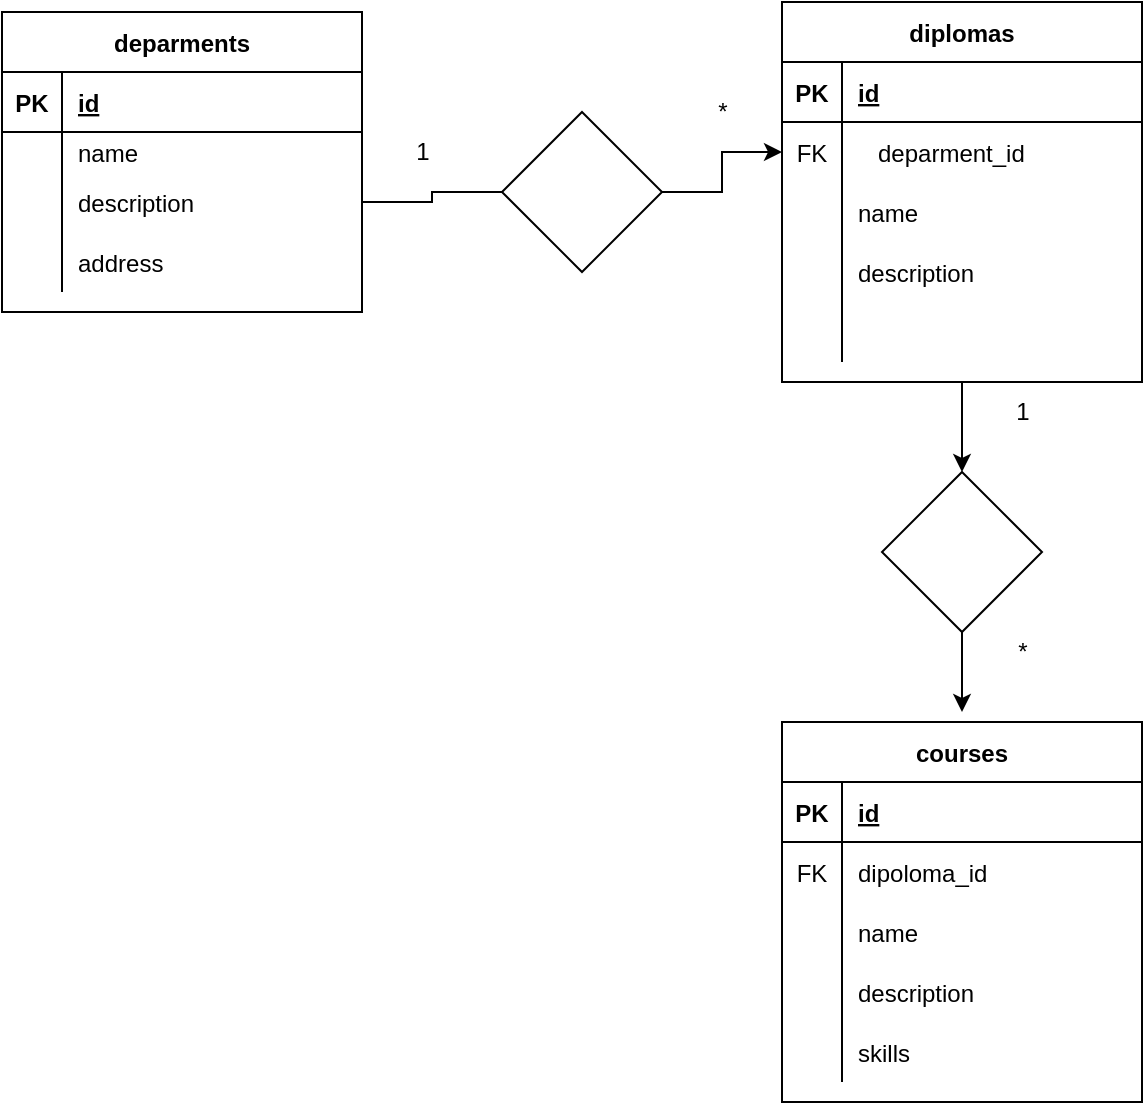<mxfile version="16.0.0" type="device"><diagram id="R2lEEEUBdFMjLlhIrx00" name="Page-1"><mxGraphModel dx="1038" dy="571" grid="1" gridSize="10" guides="1" tooltips="1" connect="1" arrows="1" fold="1" page="1" pageScale="1" pageWidth="850" pageHeight="1100" math="0" shadow="0" extFonts="Permanent Marker^https://fonts.googleapis.com/css?family=Permanent+Marker"><root><mxCell id="0"/><mxCell id="1" parent="0"/><mxCell id="ohKxGBRxjc9ZQ2NhLc9W-1" value="deparments" style="shape=table;startSize=30;container=1;collapsible=1;childLayout=tableLayout;fixedRows=1;rowLines=0;fontStyle=1;align=center;resizeLast=1;" vertex="1" parent="1"><mxGeometry x="60" y="100" width="180" height="150" as="geometry"/></mxCell><mxCell id="ohKxGBRxjc9ZQ2NhLc9W-2" value="" style="shape=partialRectangle;collapsible=0;dropTarget=0;pointerEvents=0;fillColor=none;top=0;left=0;bottom=1;right=0;points=[[0,0.5],[1,0.5]];portConstraint=eastwest;" vertex="1" parent="ohKxGBRxjc9ZQ2NhLc9W-1"><mxGeometry y="30" width="180" height="30" as="geometry"/></mxCell><mxCell id="ohKxGBRxjc9ZQ2NhLc9W-3" value="PK" style="shape=partialRectangle;connectable=0;fillColor=none;top=0;left=0;bottom=0;right=0;fontStyle=1;overflow=hidden;" vertex="1" parent="ohKxGBRxjc9ZQ2NhLc9W-2"><mxGeometry width="30" height="30" as="geometry"><mxRectangle width="30" height="30" as="alternateBounds"/></mxGeometry></mxCell><mxCell id="ohKxGBRxjc9ZQ2NhLc9W-4" value="id" style="shape=partialRectangle;connectable=0;fillColor=none;top=0;left=0;bottom=0;right=0;align=left;spacingLeft=6;fontStyle=5;overflow=hidden;" vertex="1" parent="ohKxGBRxjc9ZQ2NhLc9W-2"><mxGeometry x="30" width="150" height="30" as="geometry"><mxRectangle width="150" height="30" as="alternateBounds"/></mxGeometry></mxCell><mxCell id="ohKxGBRxjc9ZQ2NhLc9W-5" value="" style="shape=partialRectangle;collapsible=0;dropTarget=0;pointerEvents=0;fillColor=none;top=0;left=0;bottom=0;right=0;points=[[0,0.5],[1,0.5]];portConstraint=eastwest;" vertex="1" parent="ohKxGBRxjc9ZQ2NhLc9W-1"><mxGeometry y="60" width="180" height="20" as="geometry"/></mxCell><mxCell id="ohKxGBRxjc9ZQ2NhLc9W-6" value="" style="shape=partialRectangle;connectable=0;fillColor=none;top=0;left=0;bottom=0;right=0;editable=1;overflow=hidden;" vertex="1" parent="ohKxGBRxjc9ZQ2NhLc9W-5"><mxGeometry width="30" height="20" as="geometry"><mxRectangle width="30" height="20" as="alternateBounds"/></mxGeometry></mxCell><mxCell id="ohKxGBRxjc9ZQ2NhLc9W-7" value="name" style="shape=partialRectangle;connectable=0;fillColor=none;top=0;left=0;bottom=0;right=0;align=left;spacingLeft=6;overflow=hidden;" vertex="1" parent="ohKxGBRxjc9ZQ2NhLc9W-5"><mxGeometry x="30" width="150" height="20" as="geometry"><mxRectangle width="150" height="20" as="alternateBounds"/></mxGeometry></mxCell><mxCell id="ohKxGBRxjc9ZQ2NhLc9W-8" value="" style="shape=partialRectangle;collapsible=0;dropTarget=0;pointerEvents=0;fillColor=none;top=0;left=0;bottom=0;right=0;points=[[0,0.5],[1,0.5]];portConstraint=eastwest;" vertex="1" parent="ohKxGBRxjc9ZQ2NhLc9W-1"><mxGeometry y="80" width="180" height="30" as="geometry"/></mxCell><mxCell id="ohKxGBRxjc9ZQ2NhLc9W-9" value="" style="shape=partialRectangle;connectable=0;fillColor=none;top=0;left=0;bottom=0;right=0;editable=1;overflow=hidden;" vertex="1" parent="ohKxGBRxjc9ZQ2NhLc9W-8"><mxGeometry width="30" height="30" as="geometry"><mxRectangle width="30" height="30" as="alternateBounds"/></mxGeometry></mxCell><mxCell id="ohKxGBRxjc9ZQ2NhLc9W-10" value="description" style="shape=partialRectangle;connectable=0;fillColor=none;top=0;left=0;bottom=0;right=0;align=left;spacingLeft=6;overflow=hidden;" vertex="1" parent="ohKxGBRxjc9ZQ2NhLc9W-8"><mxGeometry x="30" width="150" height="30" as="geometry"><mxRectangle width="150" height="30" as="alternateBounds"/></mxGeometry></mxCell><mxCell id="ohKxGBRxjc9ZQ2NhLc9W-11" value="" style="shape=partialRectangle;collapsible=0;dropTarget=0;pointerEvents=0;fillColor=none;top=0;left=0;bottom=0;right=0;points=[[0,0.5],[1,0.5]];portConstraint=eastwest;" vertex="1" parent="ohKxGBRxjc9ZQ2NhLc9W-1"><mxGeometry y="110" width="180" height="30" as="geometry"/></mxCell><mxCell id="ohKxGBRxjc9ZQ2NhLc9W-12" value="" style="shape=partialRectangle;connectable=0;fillColor=none;top=0;left=0;bottom=0;right=0;editable=1;overflow=hidden;" vertex="1" parent="ohKxGBRxjc9ZQ2NhLc9W-11"><mxGeometry width="30" height="30" as="geometry"><mxRectangle width="30" height="30" as="alternateBounds"/></mxGeometry></mxCell><mxCell id="ohKxGBRxjc9ZQ2NhLc9W-13" value="address" style="shape=partialRectangle;connectable=0;fillColor=none;top=0;left=0;bottom=0;right=0;align=left;spacingLeft=6;overflow=hidden;" vertex="1" parent="ohKxGBRxjc9ZQ2NhLc9W-11"><mxGeometry x="30" width="150" height="30" as="geometry"><mxRectangle width="150" height="30" as="alternateBounds"/></mxGeometry></mxCell><mxCell id="ohKxGBRxjc9ZQ2NhLc9W-51" style="edgeStyle=orthogonalEdgeStyle;rounded=0;orthogonalLoop=1;jettySize=auto;html=1;" edge="1" parent="1" source="ohKxGBRxjc9ZQ2NhLc9W-14" target="ohKxGBRxjc9ZQ2NhLc9W-52"><mxGeometry relative="1" as="geometry"><mxPoint x="540" y="450" as="targetPoint"/></mxGeometry></mxCell><mxCell id="ohKxGBRxjc9ZQ2NhLc9W-14" value="diplomas" style="shape=table;startSize=30;container=1;collapsible=1;childLayout=tableLayout;fixedRows=1;rowLines=0;fontStyle=1;align=center;resizeLast=1;" vertex="1" parent="1"><mxGeometry x="450" y="95" width="180" height="190" as="geometry"/></mxCell><mxCell id="ohKxGBRxjc9ZQ2NhLc9W-15" value="" style="shape=partialRectangle;collapsible=0;dropTarget=0;pointerEvents=0;fillColor=none;top=0;left=0;bottom=1;right=0;points=[[0,0.5],[1,0.5]];portConstraint=eastwest;" vertex="1" parent="ohKxGBRxjc9ZQ2NhLc9W-14"><mxGeometry y="30" width="180" height="30" as="geometry"/></mxCell><mxCell id="ohKxGBRxjc9ZQ2NhLc9W-16" value="PK" style="shape=partialRectangle;connectable=0;fillColor=none;top=0;left=0;bottom=0;right=0;fontStyle=1;overflow=hidden;" vertex="1" parent="ohKxGBRxjc9ZQ2NhLc9W-15"><mxGeometry width="30" height="30" as="geometry"><mxRectangle width="30" height="30" as="alternateBounds"/></mxGeometry></mxCell><mxCell id="ohKxGBRxjc9ZQ2NhLc9W-17" value="id" style="shape=partialRectangle;connectable=0;fillColor=none;top=0;left=0;bottom=0;right=0;align=left;spacingLeft=6;fontStyle=5;overflow=hidden;" vertex="1" parent="ohKxGBRxjc9ZQ2NhLc9W-15"><mxGeometry x="30" width="150" height="30" as="geometry"><mxRectangle width="150" height="30" as="alternateBounds"/></mxGeometry></mxCell><mxCell id="ohKxGBRxjc9ZQ2NhLc9W-27" value="" style="shape=partialRectangle;collapsible=0;dropTarget=0;pointerEvents=0;fillColor=none;top=0;left=0;bottom=0;right=0;points=[[0,0.5],[1,0.5]];portConstraint=eastwest;" vertex="1" parent="ohKxGBRxjc9ZQ2NhLc9W-14"><mxGeometry y="60" width="180" height="30" as="geometry"/></mxCell><mxCell id="ohKxGBRxjc9ZQ2NhLc9W-28" value="FK" style="shape=partialRectangle;connectable=0;fillColor=none;top=0;left=0;bottom=0;right=0;editable=1;overflow=hidden;" vertex="1" parent="ohKxGBRxjc9ZQ2NhLc9W-27"><mxGeometry width="30" height="30" as="geometry"><mxRectangle width="30" height="30" as="alternateBounds"/></mxGeometry></mxCell><mxCell id="ohKxGBRxjc9ZQ2NhLc9W-29" value="   deparment_id" style="shape=partialRectangle;connectable=0;fillColor=none;top=0;left=0;bottom=0;right=0;align=left;spacingLeft=6;overflow=hidden;" vertex="1" parent="ohKxGBRxjc9ZQ2NhLc9W-27"><mxGeometry x="30" width="150" height="30" as="geometry"><mxRectangle width="150" height="30" as="alternateBounds"/></mxGeometry></mxCell><mxCell id="ohKxGBRxjc9ZQ2NhLc9W-18" value="" style="shape=partialRectangle;collapsible=0;dropTarget=0;pointerEvents=0;fillColor=none;top=0;left=0;bottom=0;right=0;points=[[0,0.5],[1,0.5]];portConstraint=eastwest;" vertex="1" parent="ohKxGBRxjc9ZQ2NhLc9W-14"><mxGeometry y="90" width="180" height="30" as="geometry"/></mxCell><mxCell id="ohKxGBRxjc9ZQ2NhLc9W-19" value="" style="shape=partialRectangle;connectable=0;fillColor=none;top=0;left=0;bottom=0;right=0;editable=1;overflow=hidden;" vertex="1" parent="ohKxGBRxjc9ZQ2NhLc9W-18"><mxGeometry width="30" height="30" as="geometry"><mxRectangle width="30" height="30" as="alternateBounds"/></mxGeometry></mxCell><mxCell id="ohKxGBRxjc9ZQ2NhLc9W-20" value="name" style="shape=partialRectangle;connectable=0;fillColor=none;top=0;left=0;bottom=0;right=0;align=left;spacingLeft=6;overflow=hidden;" vertex="1" parent="ohKxGBRxjc9ZQ2NhLc9W-18"><mxGeometry x="30" width="150" height="30" as="geometry"><mxRectangle width="150" height="30" as="alternateBounds"/></mxGeometry></mxCell><mxCell id="ohKxGBRxjc9ZQ2NhLc9W-21" value="" style="shape=partialRectangle;collapsible=0;dropTarget=0;pointerEvents=0;fillColor=none;top=0;left=0;bottom=0;right=0;points=[[0,0.5],[1,0.5]];portConstraint=eastwest;" vertex="1" parent="ohKxGBRxjc9ZQ2NhLc9W-14"><mxGeometry y="120" width="180" height="30" as="geometry"/></mxCell><mxCell id="ohKxGBRxjc9ZQ2NhLc9W-22" value="" style="shape=partialRectangle;connectable=0;fillColor=none;top=0;left=0;bottom=0;right=0;editable=1;overflow=hidden;" vertex="1" parent="ohKxGBRxjc9ZQ2NhLc9W-21"><mxGeometry width="30" height="30" as="geometry"><mxRectangle width="30" height="30" as="alternateBounds"/></mxGeometry></mxCell><mxCell id="ohKxGBRxjc9ZQ2NhLc9W-23" value="description" style="shape=partialRectangle;connectable=0;fillColor=none;top=0;left=0;bottom=0;right=0;align=left;spacingLeft=6;overflow=hidden;" vertex="1" parent="ohKxGBRxjc9ZQ2NhLc9W-21"><mxGeometry x="30" width="150" height="30" as="geometry"><mxRectangle width="150" height="30" as="alternateBounds"/></mxGeometry></mxCell><mxCell id="ohKxGBRxjc9ZQ2NhLc9W-24" value="" style="shape=partialRectangle;collapsible=0;dropTarget=0;pointerEvents=0;fillColor=none;top=0;left=0;bottom=0;right=0;points=[[0,0.5],[1,0.5]];portConstraint=eastwest;" vertex="1" parent="ohKxGBRxjc9ZQ2NhLc9W-14"><mxGeometry y="150" width="180" height="30" as="geometry"/></mxCell><mxCell id="ohKxGBRxjc9ZQ2NhLc9W-25" value="" style="shape=partialRectangle;connectable=0;fillColor=none;top=0;left=0;bottom=0;right=0;editable=1;overflow=hidden;" vertex="1" parent="ohKxGBRxjc9ZQ2NhLc9W-24"><mxGeometry width="30" height="30" as="geometry"><mxRectangle width="30" height="30" as="alternateBounds"/></mxGeometry></mxCell><mxCell id="ohKxGBRxjc9ZQ2NhLc9W-26" value="" style="shape=partialRectangle;connectable=0;fillColor=none;top=0;left=0;bottom=0;right=0;align=left;spacingLeft=6;overflow=hidden;" vertex="1" parent="ohKxGBRxjc9ZQ2NhLc9W-24"><mxGeometry x="30" width="150" height="30" as="geometry"><mxRectangle width="150" height="30" as="alternateBounds"/></mxGeometry></mxCell><mxCell id="ohKxGBRxjc9ZQ2NhLc9W-30" style="edgeStyle=orthogonalEdgeStyle;rounded=0;orthogonalLoop=1;jettySize=auto;html=1;entryX=0;entryY=0.5;entryDx=0;entryDy=0;startArrow=none;" edge="1" parent="1" source="ohKxGBRxjc9ZQ2NhLc9W-31" target="ohKxGBRxjc9ZQ2NhLc9W-27"><mxGeometry relative="1" as="geometry"/></mxCell><mxCell id="ohKxGBRxjc9ZQ2NhLc9W-31" value="" style="rhombus;whiteSpace=wrap;html=1;" vertex="1" parent="1"><mxGeometry x="310" y="150" width="80" height="80" as="geometry"/></mxCell><mxCell id="ohKxGBRxjc9ZQ2NhLc9W-32" value="" style="edgeStyle=orthogonalEdgeStyle;rounded=0;orthogonalLoop=1;jettySize=auto;html=1;entryX=0;entryY=0.5;entryDx=0;entryDy=0;endArrow=none;" edge="1" parent="1" source="ohKxGBRxjc9ZQ2NhLc9W-8" target="ohKxGBRxjc9ZQ2NhLc9W-31"><mxGeometry relative="1" as="geometry"><mxPoint x="240" y="195" as="sourcePoint"/><mxPoint x="450" y="170" as="targetPoint"/></mxGeometry></mxCell><mxCell id="ohKxGBRxjc9ZQ2NhLc9W-33" value="1" style="text;html=1;resizable=0;autosize=1;align=center;verticalAlign=middle;points=[];fillColor=none;strokeColor=none;rounded=0;" vertex="1" parent="1"><mxGeometry x="260" y="160" width="20" height="20" as="geometry"/></mxCell><mxCell id="ohKxGBRxjc9ZQ2NhLc9W-34" value="*" style="text;html=1;resizable=0;autosize=1;align=center;verticalAlign=middle;points=[];fillColor=none;strokeColor=none;rounded=0;" vertex="1" parent="1"><mxGeometry x="410" y="140" width="20" height="20" as="geometry"/></mxCell><mxCell id="ohKxGBRxjc9ZQ2NhLc9W-35" value="courses" style="shape=table;startSize=30;container=1;collapsible=1;childLayout=tableLayout;fixedRows=1;rowLines=0;fontStyle=1;align=center;resizeLast=1;" vertex="1" parent="1"><mxGeometry x="450" y="455" width="180" height="190" as="geometry"/></mxCell><mxCell id="ohKxGBRxjc9ZQ2NhLc9W-36" value="" style="shape=partialRectangle;collapsible=0;dropTarget=0;pointerEvents=0;fillColor=none;top=0;left=0;bottom=1;right=0;points=[[0,0.5],[1,0.5]];portConstraint=eastwest;" vertex="1" parent="ohKxGBRxjc9ZQ2NhLc9W-35"><mxGeometry y="30" width="180" height="30" as="geometry"/></mxCell><mxCell id="ohKxGBRxjc9ZQ2NhLc9W-37" value="PK" style="shape=partialRectangle;connectable=0;fillColor=none;top=0;left=0;bottom=0;right=0;fontStyle=1;overflow=hidden;" vertex="1" parent="ohKxGBRxjc9ZQ2NhLc9W-36"><mxGeometry width="30" height="30" as="geometry"><mxRectangle width="30" height="30" as="alternateBounds"/></mxGeometry></mxCell><mxCell id="ohKxGBRxjc9ZQ2NhLc9W-38" value="id" style="shape=partialRectangle;connectable=0;fillColor=none;top=0;left=0;bottom=0;right=0;align=left;spacingLeft=6;fontStyle=5;overflow=hidden;" vertex="1" parent="ohKxGBRxjc9ZQ2NhLc9W-36"><mxGeometry x="30" width="150" height="30" as="geometry"><mxRectangle width="150" height="30" as="alternateBounds"/></mxGeometry></mxCell><mxCell id="ohKxGBRxjc9ZQ2NhLc9W-48" value="" style="shape=partialRectangle;collapsible=0;dropTarget=0;pointerEvents=0;fillColor=none;top=0;left=0;bottom=0;right=0;points=[[0,0.5],[1,0.5]];portConstraint=eastwest;" vertex="1" parent="ohKxGBRxjc9ZQ2NhLc9W-35"><mxGeometry y="60" width="180" height="30" as="geometry"/></mxCell><mxCell id="ohKxGBRxjc9ZQ2NhLc9W-49" value="FK" style="shape=partialRectangle;connectable=0;fillColor=none;top=0;left=0;bottom=0;right=0;editable=1;overflow=hidden;" vertex="1" parent="ohKxGBRxjc9ZQ2NhLc9W-48"><mxGeometry width="30" height="30" as="geometry"><mxRectangle width="30" height="30" as="alternateBounds"/></mxGeometry></mxCell><mxCell id="ohKxGBRxjc9ZQ2NhLc9W-50" value="dipoloma_id" style="shape=partialRectangle;connectable=0;fillColor=none;top=0;left=0;bottom=0;right=0;align=left;spacingLeft=6;overflow=hidden;" vertex="1" parent="ohKxGBRxjc9ZQ2NhLc9W-48"><mxGeometry x="30" width="150" height="30" as="geometry"><mxRectangle width="150" height="30" as="alternateBounds"/></mxGeometry></mxCell><mxCell id="ohKxGBRxjc9ZQ2NhLc9W-39" value="" style="shape=partialRectangle;collapsible=0;dropTarget=0;pointerEvents=0;fillColor=none;top=0;left=0;bottom=0;right=0;points=[[0,0.5],[1,0.5]];portConstraint=eastwest;" vertex="1" parent="ohKxGBRxjc9ZQ2NhLc9W-35"><mxGeometry y="90" width="180" height="30" as="geometry"/></mxCell><mxCell id="ohKxGBRxjc9ZQ2NhLc9W-40" value="" style="shape=partialRectangle;connectable=0;fillColor=none;top=0;left=0;bottom=0;right=0;editable=1;overflow=hidden;" vertex="1" parent="ohKxGBRxjc9ZQ2NhLc9W-39"><mxGeometry width="30" height="30" as="geometry"><mxRectangle width="30" height="30" as="alternateBounds"/></mxGeometry></mxCell><mxCell id="ohKxGBRxjc9ZQ2NhLc9W-41" value="name" style="shape=partialRectangle;connectable=0;fillColor=none;top=0;left=0;bottom=0;right=0;align=left;spacingLeft=6;overflow=hidden;" vertex="1" parent="ohKxGBRxjc9ZQ2NhLc9W-39"><mxGeometry x="30" width="150" height="30" as="geometry"><mxRectangle width="150" height="30" as="alternateBounds"/></mxGeometry></mxCell><mxCell id="ohKxGBRxjc9ZQ2NhLc9W-42" value="" style="shape=partialRectangle;collapsible=0;dropTarget=0;pointerEvents=0;fillColor=none;top=0;left=0;bottom=0;right=0;points=[[0,0.5],[1,0.5]];portConstraint=eastwest;" vertex="1" parent="ohKxGBRxjc9ZQ2NhLc9W-35"><mxGeometry y="120" width="180" height="30" as="geometry"/></mxCell><mxCell id="ohKxGBRxjc9ZQ2NhLc9W-43" value="" style="shape=partialRectangle;connectable=0;fillColor=none;top=0;left=0;bottom=0;right=0;editable=1;overflow=hidden;" vertex="1" parent="ohKxGBRxjc9ZQ2NhLc9W-42"><mxGeometry width="30" height="30" as="geometry"><mxRectangle width="30" height="30" as="alternateBounds"/></mxGeometry></mxCell><mxCell id="ohKxGBRxjc9ZQ2NhLc9W-44" value="description" style="shape=partialRectangle;connectable=0;fillColor=none;top=0;left=0;bottom=0;right=0;align=left;spacingLeft=6;overflow=hidden;" vertex="1" parent="ohKxGBRxjc9ZQ2NhLc9W-42"><mxGeometry x="30" width="150" height="30" as="geometry"><mxRectangle width="150" height="30" as="alternateBounds"/></mxGeometry></mxCell><mxCell id="ohKxGBRxjc9ZQ2NhLc9W-45" value="" style="shape=partialRectangle;collapsible=0;dropTarget=0;pointerEvents=0;fillColor=none;top=0;left=0;bottom=0;right=0;points=[[0,0.5],[1,0.5]];portConstraint=eastwest;" vertex="1" parent="ohKxGBRxjc9ZQ2NhLc9W-35"><mxGeometry y="150" width="180" height="30" as="geometry"/></mxCell><mxCell id="ohKxGBRxjc9ZQ2NhLc9W-46" value="" style="shape=partialRectangle;connectable=0;fillColor=none;top=0;left=0;bottom=0;right=0;editable=1;overflow=hidden;" vertex="1" parent="ohKxGBRxjc9ZQ2NhLc9W-45"><mxGeometry width="30" height="30" as="geometry"><mxRectangle width="30" height="30" as="alternateBounds"/></mxGeometry></mxCell><mxCell id="ohKxGBRxjc9ZQ2NhLc9W-47" value="skills" style="shape=partialRectangle;connectable=0;fillColor=none;top=0;left=0;bottom=0;right=0;align=left;spacingLeft=6;overflow=hidden;" vertex="1" parent="ohKxGBRxjc9ZQ2NhLc9W-45"><mxGeometry x="30" width="150" height="30" as="geometry"><mxRectangle width="150" height="30" as="alternateBounds"/></mxGeometry></mxCell><mxCell id="ohKxGBRxjc9ZQ2NhLc9W-53" style="edgeStyle=orthogonalEdgeStyle;rounded=0;orthogonalLoop=1;jettySize=auto;html=1;" edge="1" parent="1" source="ohKxGBRxjc9ZQ2NhLc9W-52"><mxGeometry relative="1" as="geometry"><mxPoint x="540" y="450" as="targetPoint"/></mxGeometry></mxCell><mxCell id="ohKxGBRxjc9ZQ2NhLc9W-52" value="" style="rhombus;whiteSpace=wrap;html=1;" vertex="1" parent="1"><mxGeometry x="500" y="330" width="80" height="80" as="geometry"/></mxCell><mxCell id="ohKxGBRxjc9ZQ2NhLc9W-54" value="1" style="text;html=1;resizable=0;autosize=1;align=center;verticalAlign=middle;points=[];fillColor=none;strokeColor=none;rounded=0;" vertex="1" parent="1"><mxGeometry x="560" y="290" width="20" height="20" as="geometry"/></mxCell><mxCell id="ohKxGBRxjc9ZQ2NhLc9W-55" value="*" style="text;html=1;resizable=0;autosize=1;align=center;verticalAlign=middle;points=[];fillColor=none;strokeColor=none;rounded=0;" vertex="1" parent="1"><mxGeometry x="560" y="410" width="20" height="20" as="geometry"/></mxCell></root></mxGraphModel></diagram></mxfile>